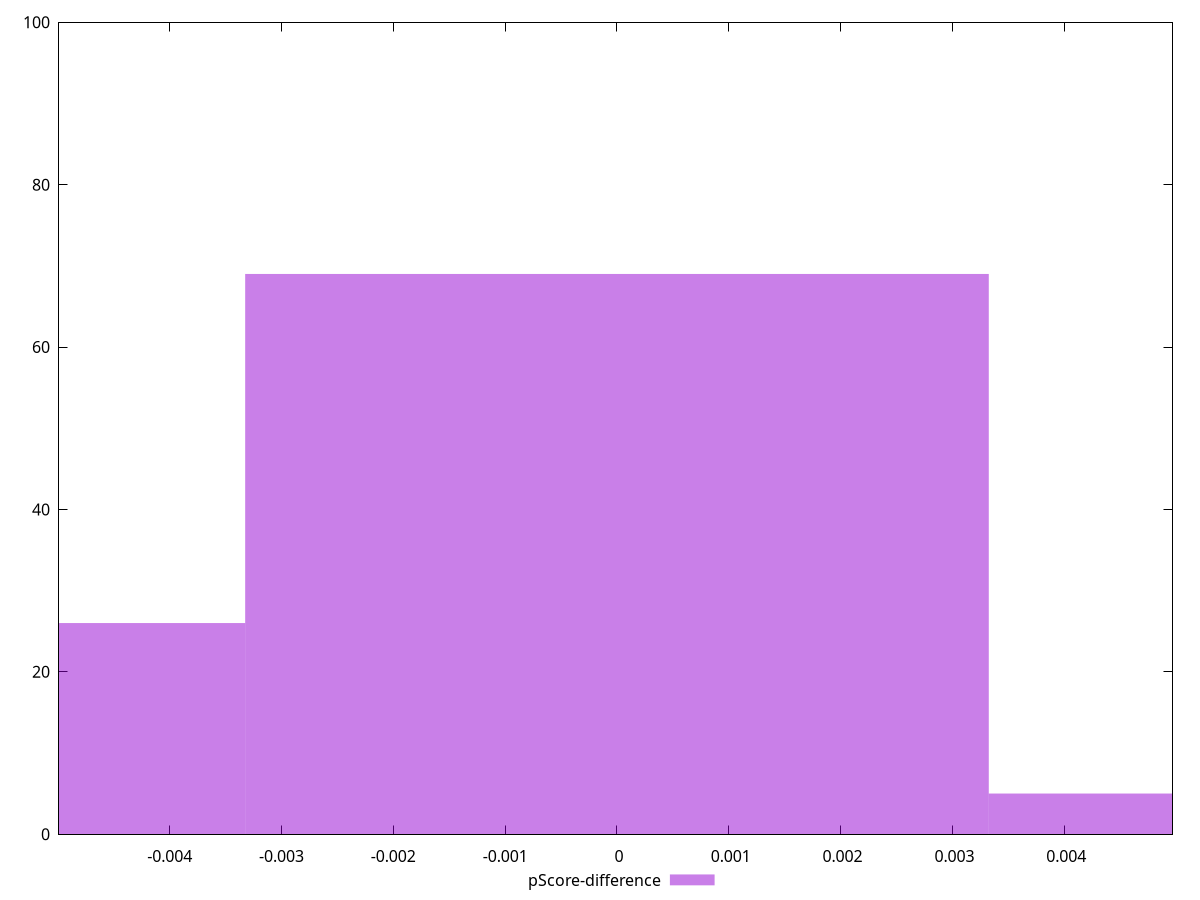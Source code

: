 reset

$pScoreDifference <<EOF
0 69
-0.006650284790233154 26
0.006650284790233154 5
EOF

set key outside below
set boxwidth 0.006650284790233154
set xrange [-0.004990106706147079:0.004968144463012414]
set yrange [0:100]
set trange [0:100]
set style fill transparent solid 0.5 noborder
set terminal svg size 640, 490 enhanced background rgb 'white'
set output "reports/report_00030_2021-02-24T20-42-31.540Z/first-contentful-paint/samples/music/pScore-difference/histogram.svg"

plot $pScoreDifference title "pScore-difference" with boxes

reset
